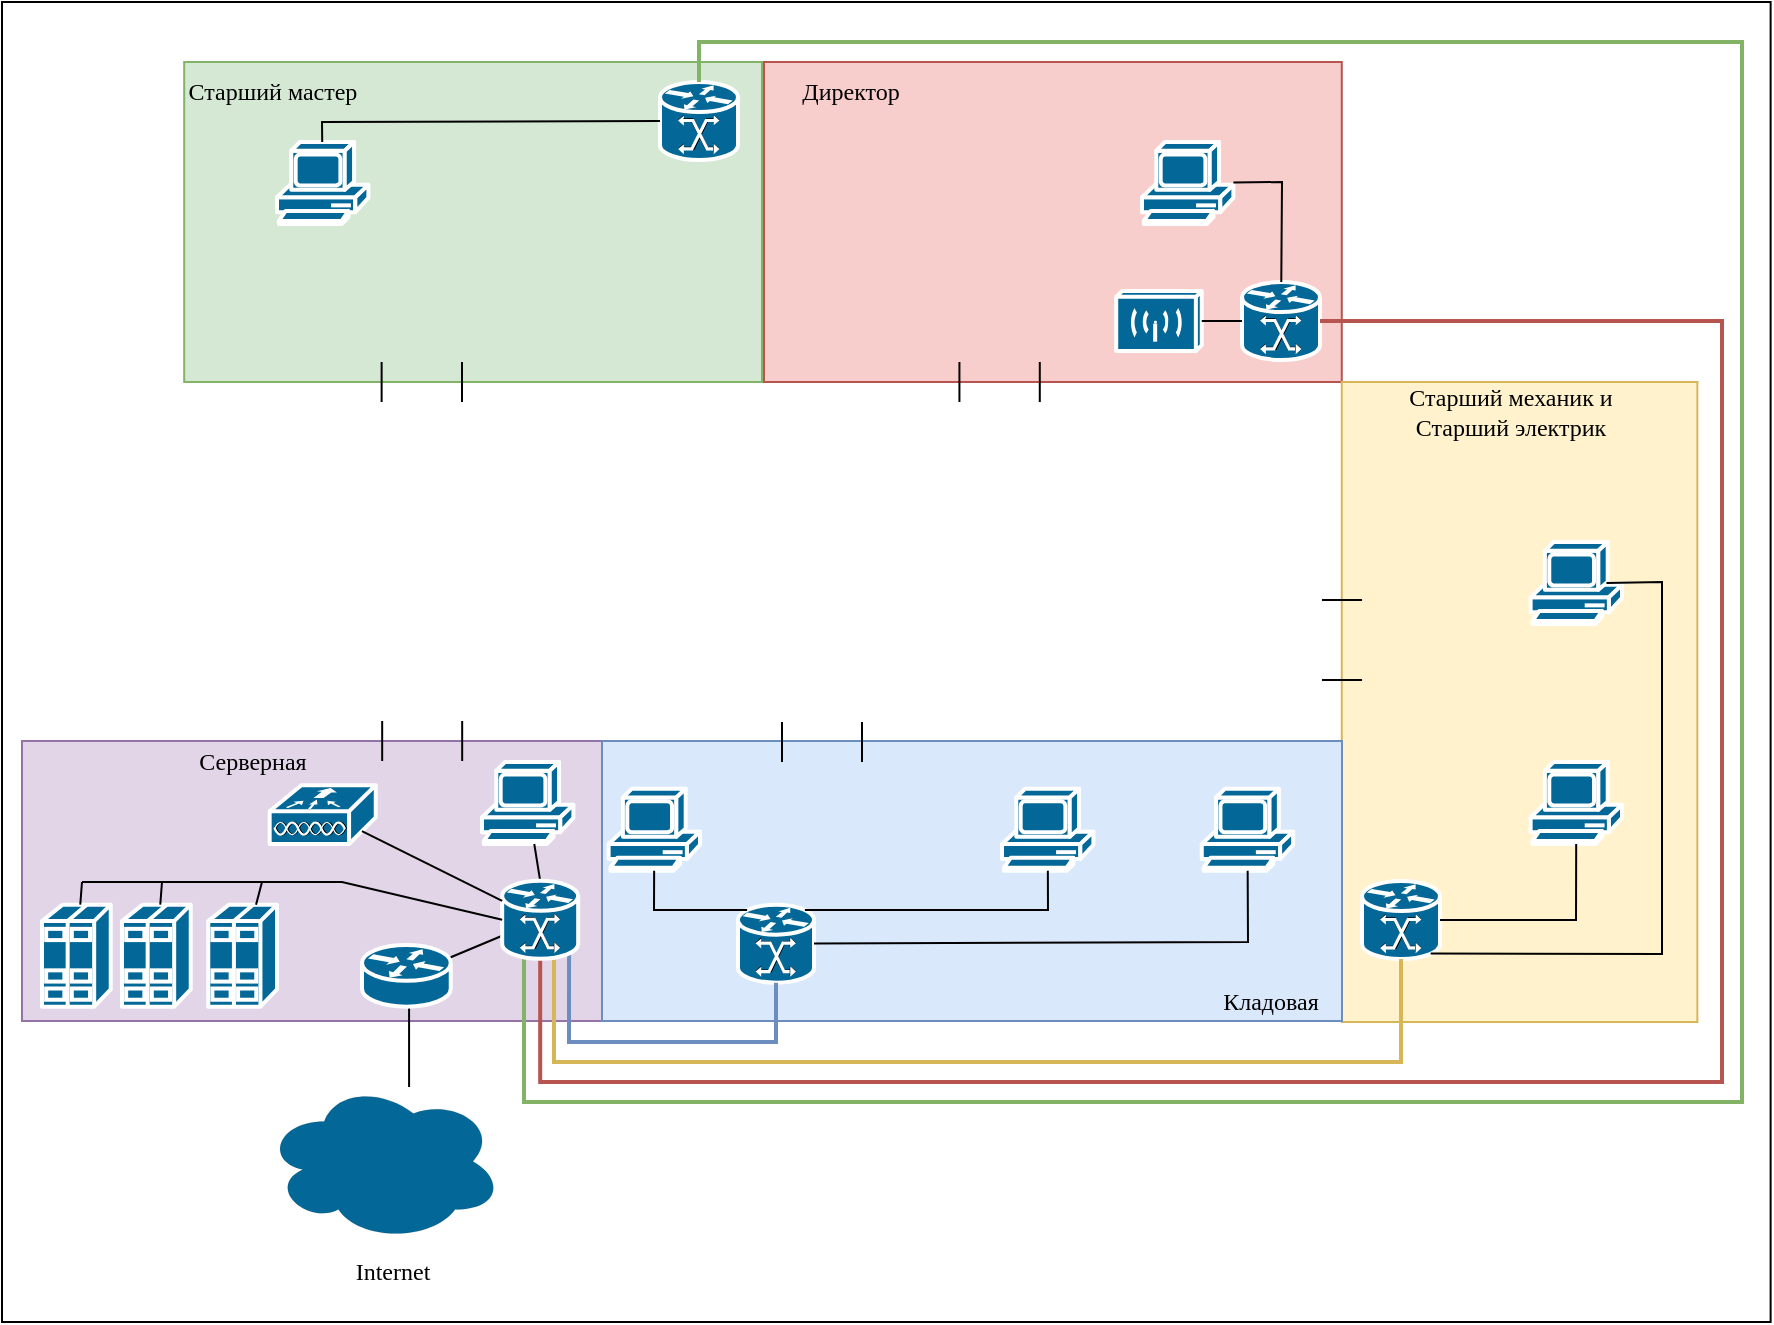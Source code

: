 <mxfile version="22.0.8" type="device">
  <diagram name="Page-1" id="e3a06f82-3646-2815-327d-82caf3d4e204">
    <mxGraphModel dx="328" dy="169" grid="1" gridSize="10" guides="1" tooltips="1" connect="1" arrows="1" fold="1" page="1" pageScale="1.5" pageWidth="1169" pageHeight="826" background="none" math="0" shadow="0">
      <root>
        <mxCell id="0" style=";html=1;" />
        <mxCell id="1" style=";html=1;" parent="0" />
        <mxCell id="5H9w_2jMmvw0nqos1U6k-52" value="" style="rounded=0;whiteSpace=wrap;html=1;strokeColor=default;" parent="1" vertex="1">
          <mxGeometry x="490" y="190" width="884.31" height="660" as="geometry" />
        </mxCell>
        <mxCell id="xFy8T4DWiPuyqIuUA0Vd-8" value="" style="rounded=0;whiteSpace=wrap;html=1;fillColor=#d5e8d4;rotation=-180;strokeColor=#82b366;" parent="1" vertex="1">
          <mxGeometry x="581.09" y="220" width="288.9" height="160" as="geometry" />
        </mxCell>
        <mxCell id="xFy8T4DWiPuyqIuUA0Vd-4" value="" style="rounded=0;whiteSpace=wrap;html=1;fillColor=#e1d5e7;movable=1;resizable=1;rotatable=1;deletable=1;editable=1;locked=0;connectable=1;strokeColor=#9673a6;" parent="1" vertex="1">
          <mxGeometry x="500" y="559.5" width="290" height="140" as="geometry" />
        </mxCell>
        <mxCell id="xFy8T4DWiPuyqIuUA0Vd-17" value="" style="ellipse;shape=cloud;whiteSpace=wrap;html=1;fillColor=#036897;strokeWidth=0;" parent="1" vertex="1">
          <mxGeometry x="621.09" y="729.5" width="119" height="80" as="geometry" />
        </mxCell>
        <mxCell id="5H9w_2jMmvw0nqos1U6k-1" value="" style="endArrow=none;html=1;rounded=0;" parent="1" edge="1">
          <mxGeometry width="50" height="50" relative="1" as="geometry">
            <mxPoint x="693.54" y="732.5" as="sourcePoint" />
            <mxPoint x="693.54" y="682.5" as="targetPoint" />
          </mxGeometry>
        </mxCell>
        <mxCell id="5H9w_2jMmvw0nqos1U6k-5" value="Internet" style="text;html=1;strokeColor=none;fillColor=none;align=center;verticalAlign=middle;whiteSpace=wrap;rounded=0;fontFamily=Times New Roman;fontSize=12;" parent="1" vertex="1">
          <mxGeometry x="651.09" y="809.5" width="69" height="30" as="geometry" />
        </mxCell>
        <mxCell id="xFy8T4DWiPuyqIuUA0Vd-13" value="Серверная" style="text;html=1;strokeColor=none;fillColor=none;align=center;verticalAlign=middle;whiteSpace=wrap;rounded=0;fontFamily=Times New Roman;fontSize=12;" parent="1" vertex="1">
          <mxGeometry x="581.09" y="559.5" width="69" height="20" as="geometry" />
        </mxCell>
        <mxCell id="xFy8T4DWiPuyqIuUA0Vd-6" value="" style="endArrow=none;html=1;rounded=0;" parent="1" edge="1">
          <mxGeometry width="50" height="50" relative="1" as="geometry">
            <mxPoint x="680.09" y="549.5" as="sourcePoint" />
            <mxPoint x="680.09" y="569.5" as="targetPoint" />
          </mxGeometry>
        </mxCell>
        <mxCell id="xFy8T4DWiPuyqIuUA0Vd-7" value="" style="endArrow=none;html=1;rounded=0;" parent="1" edge="1">
          <mxGeometry width="50" height="50" relative="1" as="geometry">
            <mxPoint x="720.09" y="549.5" as="sourcePoint" />
            <mxPoint x="720.09" y="569.5" as="targetPoint" />
          </mxGeometry>
        </mxCell>
        <mxCell id="xFy8T4DWiPuyqIuUA0Vd-16" value="" style="shape=mxgraph.cisco.servers.standard_host;sketch=0;html=1;pointerEvents=1;dashed=0;fillColor=#036897;strokeColor=#ffffff;strokeWidth=2;verticalLabelPosition=bottom;verticalAlign=top;align=center;outlineConnect=0;" parent="1" vertex="1">
          <mxGeometry x="510" y="641.33" width="34.37" height="51" as="geometry" />
        </mxCell>
        <mxCell id="5H9w_2jMmvw0nqos1U6k-4" value="" style="shape=mxgraph.cisco.routers.router;sketch=0;html=1;pointerEvents=1;dashed=0;fillColor=#036897;strokeColor=#ffffff;strokeWidth=2;verticalLabelPosition=bottom;verticalAlign=top;align=center;outlineConnect=0;" parent="1" vertex="1">
          <mxGeometry x="670" y="661.5" width="44.37" height="30.83" as="geometry" />
        </mxCell>
        <mxCell id="5H9w_2jMmvw0nqos1U6k-7" value="" style="endArrow=none;html=1;rounded=0;" parent="1" source="5H9w_2jMmvw0nqos1U6k-4" target="5H9w_2jMmvw0nqos1U6k-6" edge="1">
          <mxGeometry width="50" height="50" relative="1" as="geometry">
            <mxPoint x="611.09" y="529.5" as="sourcePoint" />
            <mxPoint x="711.09" y="589.5" as="targetPoint" />
          </mxGeometry>
        </mxCell>
        <mxCell id="5H9w_2jMmvw0nqos1U6k-9" value="Старший мастер" style="text;html=1;strokeColor=none;fillColor=none;align=center;verticalAlign=middle;whiteSpace=wrap;rounded=0;fontFamily=Times New Roman;fontSize=12;" parent="1" vertex="1">
          <mxGeometry x="581.09" y="220" width="88.91" height="30" as="geometry" />
        </mxCell>
        <mxCell id="xFy8T4DWiPuyqIuUA0Vd-9" value="" style="endArrow=none;html=1;rounded=0;" parent="1" edge="1">
          <mxGeometry width="50" height="50" relative="1" as="geometry">
            <mxPoint x="719.995" y="390" as="sourcePoint" />
            <mxPoint x="719.995" y="370" as="targetPoint" />
          </mxGeometry>
        </mxCell>
        <mxCell id="xFy8T4DWiPuyqIuUA0Vd-10" value="" style="endArrow=none;html=1;rounded=0;" parent="1" edge="1">
          <mxGeometry width="50" height="50" relative="1" as="geometry">
            <mxPoint x="679.815" y="390" as="sourcePoint" />
            <mxPoint x="679.815" y="370" as="targetPoint" />
          </mxGeometry>
        </mxCell>
        <mxCell id="5H9w_2jMmvw0nqos1U6k-10" value="" style="shape=mxgraph.cisco.switches.mgx_8000_multiservice_switch;sketch=0;html=1;pointerEvents=1;dashed=0;fillColor=#036897;strokeColor=#ffffff;strokeWidth=2;verticalLabelPosition=bottom;verticalAlign=top;align=center;outlineConnect=0;" parent="1" vertex="1">
          <mxGeometry x="819" y="230" width="39" height="39" as="geometry" />
        </mxCell>
        <mxCell id="5H9w_2jMmvw0nqos1U6k-11" value="" style="shape=mxgraph.cisco.computers_and_peripherals.pc;sketch=0;html=1;pointerEvents=1;dashed=0;fillColor=#036897;strokeColor=#ffffff;strokeWidth=2;verticalLabelPosition=bottom;verticalAlign=top;align=center;outlineConnect=0;" parent="1" vertex="1">
          <mxGeometry x="627.5" y="260" width="45.69" height="41" as="geometry" />
        </mxCell>
        <mxCell id="5H9w_2jMmvw0nqos1U6k-12" value="" style="rounded=0;whiteSpace=wrap;html=1;fillColor=#f8cecc;rotation=-180;strokeColor=#b85450;" parent="1" vertex="1">
          <mxGeometry x="870.99" y="220" width="288.9" height="160" as="geometry" />
        </mxCell>
        <mxCell id="5H9w_2jMmvw0nqos1U6k-13" value="Директор" style="text;html=1;strokeColor=none;fillColor=none;align=center;verticalAlign=middle;whiteSpace=wrap;rounded=0;fontFamily=Times New Roman;fontSize=12;" parent="1" vertex="1">
          <mxGeometry x="869.99" y="220" width="88.91" height="30" as="geometry" />
        </mxCell>
        <mxCell id="5H9w_2jMmvw0nqos1U6k-14" value="" style="endArrow=none;html=1;rounded=0;" parent="1" edge="1">
          <mxGeometry width="50" height="50" relative="1" as="geometry">
            <mxPoint x="1008.895" y="390" as="sourcePoint" />
            <mxPoint x="1008.895" y="370" as="targetPoint" />
          </mxGeometry>
        </mxCell>
        <mxCell id="5H9w_2jMmvw0nqos1U6k-15" value="" style="endArrow=none;html=1;rounded=0;" parent="1" edge="1">
          <mxGeometry width="50" height="50" relative="1" as="geometry">
            <mxPoint x="968.715" y="390" as="sourcePoint" />
            <mxPoint x="968.715" y="370" as="targetPoint" />
          </mxGeometry>
        </mxCell>
        <mxCell id="5H9w_2jMmvw0nqos1U6k-16" value="" style="shape=mxgraph.cisco.switches.mgx_8000_multiservice_switch;sketch=0;html=1;pointerEvents=1;dashed=0;fillColor=#036897;strokeColor=#ffffff;strokeWidth=2;verticalLabelPosition=bottom;verticalAlign=top;align=center;outlineConnect=0;" parent="1" vertex="1">
          <mxGeometry x="1110" y="330" width="39" height="39" as="geometry" />
        </mxCell>
        <mxCell id="5H9w_2jMmvw0nqos1U6k-17" value="" style="shape=mxgraph.cisco.computers_and_peripherals.pc;sketch=0;html=1;pointerEvents=1;dashed=0;fillColor=#036897;strokeColor=#ffffff;strokeWidth=2;verticalLabelPosition=bottom;verticalAlign=top;align=center;outlineConnect=0;" parent="1" vertex="1">
          <mxGeometry x="1060" y="260" width="45.69" height="41" as="geometry" />
        </mxCell>
        <mxCell id="5H9w_2jMmvw0nqos1U6k-18" value="" style="rounded=0;whiteSpace=wrap;html=1;fillColor=#fff2cc;rotation=-180;strokeColor=#d6b656;" parent="1" vertex="1">
          <mxGeometry x="1159.89" y="380" width="177.79" height="320" as="geometry" />
        </mxCell>
        <mxCell id="5H9w_2jMmvw0nqos1U6k-19" value="Старший механик и &lt;br&gt;Старший&amp;nbsp;электрик" style="text;html=1;strokeColor=none;fillColor=none;align=center;verticalAlign=middle;whiteSpace=wrap;rounded=0;fontFamily=Times New Roman;fontSize=12;" parent="1" vertex="1">
          <mxGeometry x="1158.89" y="380" width="171.11" height="30" as="geometry" />
        </mxCell>
        <mxCell id="5H9w_2jMmvw0nqos1U6k-22" value="" style="shape=mxgraph.cisco.switches.mgx_8000_multiservice_switch;sketch=0;html=1;pointerEvents=1;dashed=0;fillColor=#036897;strokeColor=#ffffff;strokeWidth=2;verticalLabelPosition=bottom;verticalAlign=top;align=center;outlineConnect=0;" parent="1" vertex="1">
          <mxGeometry x="1170" y="629.5" width="39" height="39" as="geometry" />
        </mxCell>
        <mxCell id="5H9w_2jMmvw0nqos1U6k-23" value="" style="shape=mxgraph.cisco.computers_and_peripherals.pc;sketch=0;html=1;pointerEvents=1;dashed=0;fillColor=#036897;strokeColor=#ffffff;strokeWidth=2;verticalLabelPosition=bottom;verticalAlign=top;align=center;outlineConnect=0;" parent="1" vertex="1">
          <mxGeometry x="1254.31" y="460" width="45.69" height="41" as="geometry" />
        </mxCell>
        <mxCell id="5H9w_2jMmvw0nqos1U6k-25" value="" style="shape=mxgraph.cisco.computers_and_peripherals.pc;sketch=0;html=1;pointerEvents=1;dashed=0;fillColor=#036897;strokeColor=#ffffff;strokeWidth=2;verticalLabelPosition=bottom;verticalAlign=top;align=center;outlineConnect=0;" parent="1" vertex="1">
          <mxGeometry x="1254.31" y="570" width="45.69" height="41" as="geometry" />
        </mxCell>
        <mxCell id="5H9w_2jMmvw0nqos1U6k-26" value="" style="endArrow=none;html=1;rounded=0;" parent="1" edge="1">
          <mxGeometry width="50" height="50" relative="1" as="geometry">
            <mxPoint x="1150" y="489" as="sourcePoint" />
            <mxPoint x="1170" y="489" as="targetPoint" />
          </mxGeometry>
        </mxCell>
        <mxCell id="5H9w_2jMmvw0nqos1U6k-28" value="" style="endArrow=none;html=1;rounded=0;" parent="1" edge="1">
          <mxGeometry width="50" height="50" relative="1" as="geometry">
            <mxPoint x="1150" y="529" as="sourcePoint" />
            <mxPoint x="1170" y="529" as="targetPoint" />
          </mxGeometry>
        </mxCell>
        <mxCell id="5H9w_2jMmvw0nqos1U6k-29" value="" style="rounded=0;whiteSpace=wrap;html=1;fillColor=#dae8fc;movable=1;resizable=1;rotatable=1;deletable=1;editable=1;locked=0;connectable=1;strokeColor=#6c8ebf;" parent="1" vertex="1">
          <mxGeometry x="790" y="559.5" width="370" height="140" as="geometry" />
        </mxCell>
        <mxCell id="5H9w_2jMmvw0nqos1U6k-32" value="" style="endArrow=none;html=1;rounded=0;" parent="1" edge="1">
          <mxGeometry width="50" height="50" relative="1" as="geometry">
            <mxPoint x="880" y="550" as="sourcePoint" />
            <mxPoint x="880" y="570" as="targetPoint" />
          </mxGeometry>
        </mxCell>
        <mxCell id="5H9w_2jMmvw0nqos1U6k-33" value="" style="endArrow=none;html=1;rounded=0;" parent="1" edge="1">
          <mxGeometry width="50" height="50" relative="1" as="geometry">
            <mxPoint x="920" y="550" as="sourcePoint" />
            <mxPoint x="920" y="570" as="targetPoint" />
          </mxGeometry>
        </mxCell>
        <mxCell id="5H9w_2jMmvw0nqos1U6k-34" value="Кладовая" style="text;html=1;strokeColor=none;fillColor=none;align=center;verticalAlign=middle;whiteSpace=wrap;rounded=0;fontFamily=Times New Roman;fontSize=12;" parent="1" vertex="1">
          <mxGeometry x="1089.89" y="679.5" width="69" height="20" as="geometry" />
        </mxCell>
        <mxCell id="5H9w_2jMmvw0nqos1U6k-35" value="" style="shape=mxgraph.cisco.computers_and_peripherals.pc;sketch=0;html=1;pointerEvents=1;dashed=0;fillColor=#036897;strokeColor=#ffffff;strokeWidth=2;verticalLabelPosition=bottom;verticalAlign=top;align=center;outlineConnect=0;" parent="1" vertex="1">
          <mxGeometry x="793.31" y="583.41" width="45.69" height="41" as="geometry" />
        </mxCell>
        <mxCell id="5H9w_2jMmvw0nqos1U6k-36" value="" style="shape=mxgraph.cisco.computers_and_peripherals.pc;sketch=0;html=1;pointerEvents=1;dashed=0;fillColor=#036897;strokeColor=#ffffff;strokeWidth=2;verticalLabelPosition=bottom;verticalAlign=top;align=center;outlineConnect=0;" parent="1" vertex="1">
          <mxGeometry x="990" y="583.41" width="45.69" height="41" as="geometry" />
        </mxCell>
        <mxCell id="5H9w_2jMmvw0nqos1U6k-37" value="" style="shape=mxgraph.cisco.computers_and_peripherals.pc;sketch=0;html=1;pointerEvents=1;dashed=0;fillColor=#036897;strokeColor=#ffffff;strokeWidth=2;verticalLabelPosition=bottom;verticalAlign=top;align=center;outlineConnect=0;" parent="1" vertex="1">
          <mxGeometry x="1089.89" y="583.41" width="45.69" height="41" as="geometry" />
        </mxCell>
        <mxCell id="5H9w_2jMmvw0nqos1U6k-38" value="" style="shape=mxgraph.cisco.switches.mgx_8000_multiservice_switch;sketch=0;html=1;pointerEvents=1;dashed=0;fillColor=#036897;strokeColor=#ffffff;strokeWidth=2;verticalLabelPosition=bottom;verticalAlign=top;align=center;outlineConnect=0;" parent="1" vertex="1">
          <mxGeometry x="858.0" y="641.33" width="38" height="39" as="geometry" />
        </mxCell>
        <mxCell id="5H9w_2jMmvw0nqos1U6k-39" value="" style="endArrow=none;html=1;rounded=0;edgeStyle=orthogonalEdgeStyle;entryX=0.88;entryY=0.93;entryDx=0;entryDy=0;entryPerimeter=0;fillColor=#dae8fc;strokeColor=#6c8ebf;strokeWidth=2;" parent="1" source="5H9w_2jMmvw0nqos1U6k-38" target="5H9w_2jMmvw0nqos1U6k-6" edge="1">
          <mxGeometry width="50" height="50" relative="1" as="geometry">
            <mxPoint x="950" y="560" as="sourcePoint" />
            <mxPoint x="1000" y="510" as="targetPoint" />
            <Array as="points">
              <mxPoint x="877" y="710" />
              <mxPoint x="774" y="710" />
            </Array>
          </mxGeometry>
        </mxCell>
        <mxCell id="5H9w_2jMmvw0nqos1U6k-42" value="" style="endArrow=none;html=1;rounded=0;exitX=0.12;exitY=0.07;exitDx=0;exitDy=0;exitPerimeter=0;" parent="1" source="5H9w_2jMmvw0nqos1U6k-38" target="5H9w_2jMmvw0nqos1U6k-35" edge="1">
          <mxGeometry width="50" height="50" relative="1" as="geometry">
            <mxPoint x="760" y="570" as="sourcePoint" />
            <mxPoint x="810" y="520" as="targetPoint" />
            <Array as="points">
              <mxPoint x="816" y="644" />
            </Array>
          </mxGeometry>
        </mxCell>
        <mxCell id="5H9w_2jMmvw0nqos1U6k-43" value="" style="endArrow=none;html=1;rounded=0;exitX=0.88;exitY=0.07;exitDx=0;exitDy=0;exitPerimeter=0;" parent="1" source="5H9w_2jMmvw0nqos1U6k-38" target="5H9w_2jMmvw0nqos1U6k-36" edge="1">
          <mxGeometry width="50" height="50" relative="1" as="geometry">
            <mxPoint x="830" y="630" as="sourcePoint" />
            <mxPoint x="880" y="580" as="targetPoint" />
            <Array as="points">
              <mxPoint x="1013" y="644" />
            </Array>
          </mxGeometry>
        </mxCell>
        <mxCell id="5H9w_2jMmvw0nqos1U6k-44" value="" style="endArrow=none;html=1;rounded=0;" parent="1" source="5H9w_2jMmvw0nqos1U6k-38" target="5H9w_2jMmvw0nqos1U6k-37" edge="1">
          <mxGeometry width="50" height="50" relative="1" as="geometry">
            <mxPoint x="960" y="640" as="sourcePoint" />
            <mxPoint x="1010" y="590" as="targetPoint" />
            <Array as="points">
              <mxPoint x="1113" y="660" />
            </Array>
          </mxGeometry>
        </mxCell>
        <mxCell id="5H9w_2jMmvw0nqos1U6k-45" value="" style="endArrow=none;html=1;rounded=0;" parent="1" source="5H9w_2jMmvw0nqos1U6k-22" target="5H9w_2jMmvw0nqos1U6k-25" edge="1">
          <mxGeometry width="50" height="50" relative="1" as="geometry">
            <mxPoint x="1250" y="600" as="sourcePoint" />
            <mxPoint x="1300" y="550" as="targetPoint" />
            <Array as="points">
              <mxPoint x="1277" y="649" />
            </Array>
          </mxGeometry>
        </mxCell>
        <mxCell id="5H9w_2jMmvw0nqos1U6k-46" value="" style="endArrow=none;html=1;rounded=0;exitX=0.88;exitY=0.93;exitDx=0;exitDy=0;exitPerimeter=0;entryX=0.83;entryY=0.5;entryDx=0;entryDy=0;entryPerimeter=0;" parent="1" source="5H9w_2jMmvw0nqos1U6k-22" target="5H9w_2jMmvw0nqos1U6k-23" edge="1">
          <mxGeometry width="50" height="50" relative="1" as="geometry">
            <mxPoint x="1250" y="600" as="sourcePoint" />
            <mxPoint x="1300" y="550" as="targetPoint" />
            <Array as="points">
              <mxPoint x="1320" y="666" />
              <mxPoint x="1320" y="480" />
            </Array>
          </mxGeometry>
        </mxCell>
        <mxCell id="5H9w_2jMmvw0nqos1U6k-47" value="" style="endArrow=none;html=1;rounded=0;edgeStyle=orthogonalEdgeStyle;fillColor=#f8cecc;strokeColor=#b85450;strokeWidth=2;entryX=0.5;entryY=1;entryDx=0;entryDy=0;entryPerimeter=0;" parent="1" source="5H9w_2jMmvw0nqos1U6k-16" target="5H9w_2jMmvw0nqos1U6k-6" edge="1">
          <mxGeometry width="50" height="50" relative="1" as="geometry">
            <mxPoint x="1220" y="310" as="sourcePoint" />
            <mxPoint x="758" y="629.75" as="targetPoint" />
            <Array as="points">
              <mxPoint x="1350" y="350" />
              <mxPoint x="1350" y="730" />
              <mxPoint x="759" y="730" />
            </Array>
          </mxGeometry>
        </mxCell>
        <mxCell id="5H9w_2jMmvw0nqos1U6k-48" value="" style="endArrow=none;html=1;rounded=0;edgeStyle=orthogonalEdgeStyle;fillColor=#d5e8d4;strokeColor=#82b366;strokeWidth=2;" parent="1" source="5H9w_2jMmvw0nqos1U6k-10" target="5H9w_2jMmvw0nqos1U6k-6" edge="1">
          <mxGeometry width="50" height="50" relative="1" as="geometry">
            <mxPoint x="811.556" y="369.0" as="sourcePoint" />
            <mxPoint x="751" y="629.5" as="targetPoint" />
            <Array as="points">
              <mxPoint x="839" y="210" />
              <mxPoint x="1360" y="210" />
              <mxPoint x="1360" y="740" />
              <mxPoint x="751" y="740" />
            </Array>
          </mxGeometry>
        </mxCell>
        <mxCell id="5H9w_2jMmvw0nqos1U6k-50" value="" style="endArrow=none;html=1;rounded=0;" parent="1" source="5H9w_2jMmvw0nqos1U6k-11" target="5H9w_2jMmvw0nqos1U6k-10" edge="1">
          <mxGeometry width="50" height="50" relative="1" as="geometry">
            <mxPoint x="840" y="280" as="sourcePoint" />
            <mxPoint x="890" y="230" as="targetPoint" />
            <Array as="points">
              <mxPoint x="650" y="250" />
            </Array>
          </mxGeometry>
        </mxCell>
        <mxCell id="5H9w_2jMmvw0nqos1U6k-51" value="" style="endArrow=none;html=1;rounded=0;" parent="1" source="5H9w_2jMmvw0nqos1U6k-16" target="5H9w_2jMmvw0nqos1U6k-17" edge="1">
          <mxGeometry width="50" height="50" relative="1" as="geometry">
            <mxPoint x="1000" y="360" as="sourcePoint" />
            <mxPoint x="1050" y="310" as="targetPoint" />
            <Array as="points">
              <mxPoint x="1130" y="280" />
            </Array>
          </mxGeometry>
        </mxCell>
        <mxCell id="cog0nauXgkZpgi2Qepmn-2" value="" style="shape=mxgraph.cisco.wireless.wireless_transport;sketch=0;html=1;pointerEvents=1;dashed=0;fillColor=#036897;strokeColor=#ffffff;strokeWidth=2;verticalLabelPosition=bottom;verticalAlign=top;align=center;outlineConnect=0;" parent="1" vertex="1">
          <mxGeometry x="1047.11" y="334.5" width="42.78" height="30" as="geometry" />
        </mxCell>
        <mxCell id="cog0nauXgkZpgi2Qepmn-9" value="" style="endArrow=none;html=1;rounded=0;entryX=0;entryY=0.5;entryDx=0;entryDy=0;entryPerimeter=0;exitX=1;exitY=0.5;exitDx=0;exitDy=0;exitPerimeter=0;" parent="1" source="cog0nauXgkZpgi2Qepmn-2" target="5H9w_2jMmvw0nqos1U6k-16" edge="1">
          <mxGeometry width="50" height="50" relative="1" as="geometry">
            <mxPoint x="1070" y="390" as="sourcePoint" />
            <mxPoint x="1120" y="340" as="targetPoint" />
          </mxGeometry>
        </mxCell>
        <mxCell id="64Acrd-kwPUwqfL1VX5y-1" value="" style="shape=mxgraph.cisco.computers_and_peripherals.pc;sketch=0;html=1;pointerEvents=1;dashed=0;fillColor=#036897;strokeColor=#ffffff;strokeWidth=2;verticalLabelPosition=bottom;verticalAlign=top;align=center;outlineConnect=0;" parent="1" vertex="1">
          <mxGeometry x="730" y="570" width="45.69" height="41" as="geometry" />
        </mxCell>
        <mxCell id="64Acrd-kwPUwqfL1VX5y-2" value="" style="endArrow=none;html=1;rounded=0;exitX=0.5;exitY=0;exitDx=0;exitDy=0;exitPerimeter=0;" parent="1" source="5H9w_2jMmvw0nqos1U6k-6" target="64Acrd-kwPUwqfL1VX5y-1" edge="1">
          <mxGeometry width="50" height="50" relative="1" as="geometry">
            <mxPoint x="681" y="675" as="sourcePoint" />
            <mxPoint x="638" y="675" as="targetPoint" />
          </mxGeometry>
        </mxCell>
        <mxCell id="64Acrd-kwPUwqfL1VX5y-3" value="" style="endArrow=none;html=1;rounded=0;fillColor=#fff2cc;strokeColor=#d6b656;strokeWidth=2;edgeStyle=orthogonalEdgeStyle;exitX=0.5;exitY=1;exitDx=0;exitDy=0;exitPerimeter=0;" parent="1" source="5H9w_2jMmvw0nqos1U6k-22" target="5H9w_2jMmvw0nqos1U6k-6" edge="1">
          <mxGeometry width="50" height="50" relative="1" as="geometry">
            <mxPoint x="1190" y="669" as="sourcePoint" />
            <mxPoint x="766.068" y="629.5" as="targetPoint" />
            <Array as="points">
              <mxPoint x="1190" y="720" />
              <mxPoint x="766" y="720" />
            </Array>
          </mxGeometry>
        </mxCell>
        <mxCell id="5H9w_2jMmvw0nqos1U6k-6" value="" style="shape=mxgraph.cisco.switches.mgx_8000_multiservice_switch;sketch=0;html=1;pointerEvents=1;dashed=0;fillColor=#036897;strokeColor=#ffffff;strokeWidth=2;verticalLabelPosition=bottom;verticalAlign=top;align=center;outlineConnect=0;" parent="1" vertex="1">
          <mxGeometry x="740.09" y="629.41" width="38" height="39" as="geometry" />
        </mxCell>
        <mxCell id="64Acrd-kwPUwqfL1VX5y-4" value="" style="shape=mxgraph.cisco.wireless.wlan_controller;sketch=0;html=1;pointerEvents=1;dashed=0;fillColor=#036897;strokeColor=#ffffff;strokeWidth=2;verticalLabelPosition=bottom;verticalAlign=top;align=center;outlineConnect=0;" parent="1" vertex="1">
          <mxGeometry x="623.83" y="581.59" width="53.04" height="29.41" as="geometry" />
        </mxCell>
        <mxCell id="64Acrd-kwPUwqfL1VX5y-5" value="" style="endArrow=none;html=1;rounded=0;exitX=0.87;exitY=0.78;exitDx=0;exitDy=0;exitPerimeter=0;" parent="1" source="64Acrd-kwPUwqfL1VX5y-4" target="5H9w_2jMmvw0nqos1U6k-6" edge="1">
          <mxGeometry width="50" height="50" relative="1" as="geometry">
            <mxPoint x="730" y="580" as="sourcePoint" />
            <mxPoint x="780" y="530" as="targetPoint" />
          </mxGeometry>
        </mxCell>
        <mxCell id="ZXi5qNP9VYSplmNleyOk-1" value="" style="shape=mxgraph.cisco.servers.standard_host;sketch=0;html=1;pointerEvents=1;dashed=0;fillColor=#036897;strokeColor=#ffffff;strokeWidth=2;verticalLabelPosition=bottom;verticalAlign=top;align=center;outlineConnect=0;" vertex="1" parent="1">
          <mxGeometry x="550" y="641.33" width="34.37" height="51" as="geometry" />
        </mxCell>
        <mxCell id="ZXi5qNP9VYSplmNleyOk-2" value="" style="shape=mxgraph.cisco.servers.standard_host;sketch=0;html=1;pointerEvents=1;dashed=0;fillColor=#036897;strokeColor=#ffffff;strokeWidth=2;verticalLabelPosition=bottom;verticalAlign=top;align=center;outlineConnect=0;" vertex="1" parent="1">
          <mxGeometry x="593.13" y="641.33" width="34.37" height="51" as="geometry" />
        </mxCell>
        <mxCell id="ZXi5qNP9VYSplmNleyOk-4" value="" style="endArrow=none;html=1;rounded=0;entryX=0;entryY=0.5;entryDx=0;entryDy=0;entryPerimeter=0;" edge="1" parent="1" target="5H9w_2jMmvw0nqos1U6k-6">
          <mxGeometry width="50" height="50" relative="1" as="geometry">
            <mxPoint x="530" y="630" as="sourcePoint" />
            <mxPoint x="690" y="630" as="targetPoint" />
            <Array as="points">
              <mxPoint x="590" y="630" />
              <mxPoint x="660" y="630" />
            </Array>
          </mxGeometry>
        </mxCell>
        <mxCell id="ZXi5qNP9VYSplmNleyOk-6" value="" style="endArrow=none;html=1;rounded=0;" edge="1" parent="1" source="xFy8T4DWiPuyqIuUA0Vd-16">
          <mxGeometry width="50" height="50" relative="1" as="geometry">
            <mxPoint x="510" y="660" as="sourcePoint" />
            <mxPoint x="530" y="630" as="targetPoint" />
          </mxGeometry>
        </mxCell>
        <mxCell id="ZXi5qNP9VYSplmNleyOk-7" value="" style="endArrow=none;html=1;rounded=0;" edge="1" parent="1" source="ZXi5qNP9VYSplmNleyOk-1">
          <mxGeometry width="50" height="50" relative="1" as="geometry">
            <mxPoint x="520" y="670" as="sourcePoint" />
            <mxPoint x="570" y="630" as="targetPoint" />
          </mxGeometry>
        </mxCell>
        <mxCell id="ZXi5qNP9VYSplmNleyOk-8" value="" style="endArrow=none;html=1;rounded=0;" edge="1" parent="1" source="ZXi5qNP9VYSplmNleyOk-2">
          <mxGeometry width="50" height="50" relative="1" as="geometry">
            <mxPoint x="550" y="680" as="sourcePoint" />
            <mxPoint x="620" y="630" as="targetPoint" />
          </mxGeometry>
        </mxCell>
      </root>
    </mxGraphModel>
  </diagram>
</mxfile>
